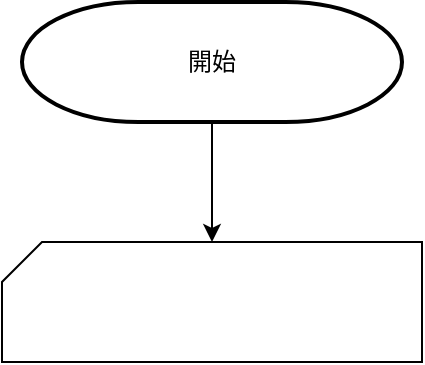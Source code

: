 <mxfile version="12.4.9" type="device"><diagram id="9LltWmrrFkNkX_jimkV5" name="ページ1"><mxGraphModel dx="1426" dy="826" grid="1" gridSize="10" guides="1" tooltips="1" connect="1" arrows="1" fold="1" page="1" pageScale="1" pageWidth="827" pageHeight="1169" math="0" shadow="0"><root><mxCell id="0"/><mxCell id="1" parent="0"/><mxCell id="x2y_aIHbojg6oqTNtuEh-6" value="" style="edgeStyle=orthogonalEdgeStyle;rounded=0;orthogonalLoop=1;jettySize=auto;html=1;" edge="1" parent="1" source="x2y_aIHbojg6oqTNtuEh-2" target="x2y_aIHbojg6oqTNtuEh-4"><mxGeometry relative="1" as="geometry"/></mxCell><mxCell id="x2y_aIHbojg6oqTNtuEh-2" value="開始" style="strokeWidth=2;html=1;shape=mxgraph.flowchart.terminator;whiteSpace=wrap;" vertex="1" parent="1"><mxGeometry x="290" y="70" width="190" height="60" as="geometry"/></mxCell><mxCell id="x2y_aIHbojg6oqTNtuEh-4" value="" style="verticalLabelPosition=bottom;verticalAlign=top;html=1;shape=card;whiteSpace=wrap;size=20;arcSize=12;" vertex="1" parent="1"><mxGeometry x="280" y="190" width="210" height="60" as="geometry"/></mxCell></root></mxGraphModel></diagram></mxfile>